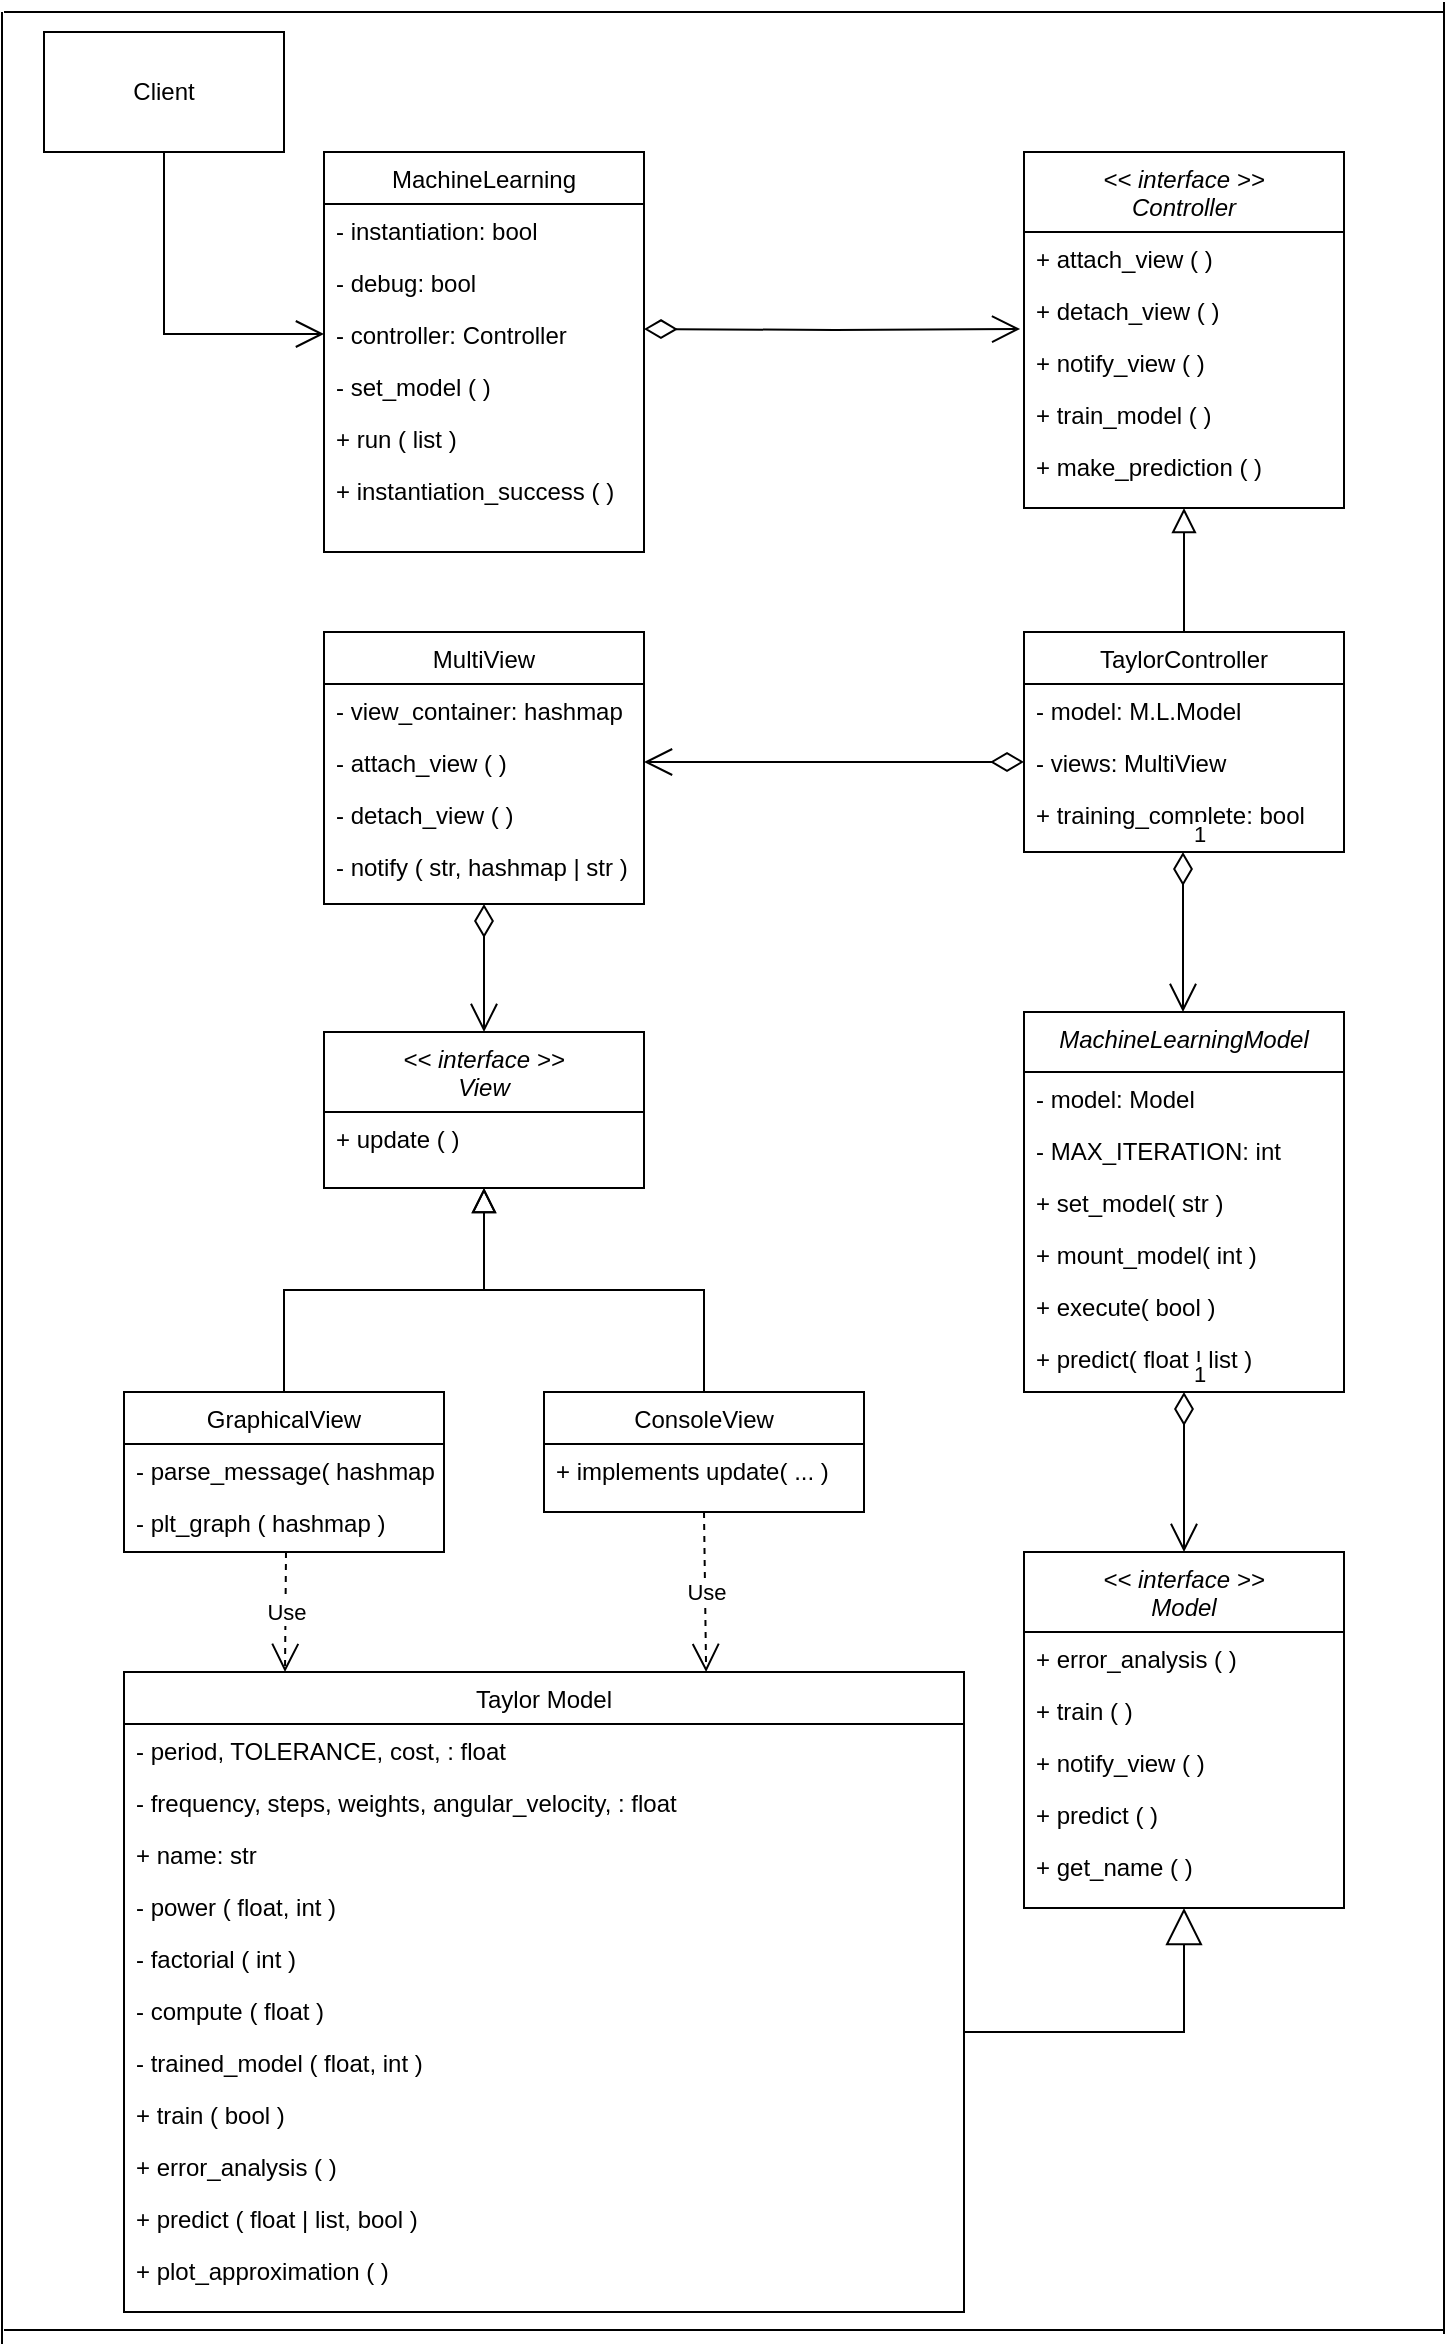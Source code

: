 <mxfile version="24.7.17">
  <diagram id="C5RBs43oDa-KdzZeNtuy" name="Page-1">
    <mxGraphModel dx="2055" dy="864" grid="1" gridSize="10" guides="1" tooltips="1" connect="1" arrows="1" fold="1" page="1" pageScale="1" pageWidth="827" pageHeight="1169" math="0" shadow="0">
      <root>
        <mxCell id="WIyWlLk6GJQsqaUBKTNV-0" />
        <mxCell id="WIyWlLk6GJQsqaUBKTNV-1" parent="WIyWlLk6GJQsqaUBKTNV-0" />
        <mxCell id="zkfFHV4jXpPFQw0GAbJ--0" value="&lt;&lt; interface &gt;&gt;&#xa;Controller" style="swimlane;fontStyle=2;align=center;verticalAlign=top;childLayout=stackLayout;horizontal=1;startSize=40;horizontalStack=0;resizeParent=1;resizeLast=0;collapsible=1;marginBottom=0;rounded=0;shadow=0;strokeWidth=1;" parent="WIyWlLk6GJQsqaUBKTNV-1" vertex="1">
          <mxGeometry x="510" y="80" width="160" height="178" as="geometry">
            <mxRectangle x="230" y="140" width="160" height="26" as="alternateBounds" />
          </mxGeometry>
        </mxCell>
        <mxCell id="zkfFHV4jXpPFQw0GAbJ--1" value="+ attach_view ( )&#xa;" style="text;align=left;verticalAlign=top;spacingLeft=4;spacingRight=4;overflow=hidden;rotatable=0;points=[[0,0.5],[1,0.5]];portConstraint=eastwest;" parent="zkfFHV4jXpPFQw0GAbJ--0" vertex="1">
          <mxGeometry y="40" width="160" height="26" as="geometry" />
        </mxCell>
        <mxCell id="zkfFHV4jXpPFQw0GAbJ--2" value="+ detach_view ( )" style="text;align=left;verticalAlign=top;spacingLeft=4;spacingRight=4;overflow=hidden;rotatable=0;points=[[0,0.5],[1,0.5]];portConstraint=eastwest;rounded=0;shadow=0;html=0;" parent="zkfFHV4jXpPFQw0GAbJ--0" vertex="1">
          <mxGeometry y="66" width="160" height="26" as="geometry" />
        </mxCell>
        <mxCell id="zkfFHV4jXpPFQw0GAbJ--3" value="+ notify_view ( )" style="text;align=left;verticalAlign=top;spacingLeft=4;spacingRight=4;overflow=hidden;rotatable=0;points=[[0,0.5],[1,0.5]];portConstraint=eastwest;rounded=0;shadow=0;html=0;" parent="zkfFHV4jXpPFQw0GAbJ--0" vertex="1">
          <mxGeometry y="92" width="160" height="26" as="geometry" />
        </mxCell>
        <mxCell id="zkfFHV4jXpPFQw0GAbJ--5" value="+ train_model ( )&#xa;" style="text;align=left;verticalAlign=top;spacingLeft=4;spacingRight=4;overflow=hidden;rotatable=0;points=[[0,0.5],[1,0.5]];portConstraint=eastwest;" parent="zkfFHV4jXpPFQw0GAbJ--0" vertex="1">
          <mxGeometry y="118" width="160" height="26" as="geometry" />
        </mxCell>
        <mxCell id="WZFEp4OY9KTwwm-41rgu-0" value="+ make_prediction ( )" style="text;align=left;verticalAlign=top;spacingLeft=4;spacingRight=4;overflow=hidden;rotatable=0;points=[[0,0.5],[1,0.5]];portConstraint=eastwest;" vertex="1" parent="zkfFHV4jXpPFQw0GAbJ--0">
          <mxGeometry y="144" width="160" height="26" as="geometry" />
        </mxCell>
        <mxCell id="zkfFHV4jXpPFQw0GAbJ--6" value="TaylorController" style="swimlane;fontStyle=0;align=center;verticalAlign=top;childLayout=stackLayout;horizontal=1;startSize=26;horizontalStack=0;resizeParent=1;resizeLast=0;collapsible=1;marginBottom=0;rounded=0;shadow=0;strokeWidth=1;" parent="WIyWlLk6GJQsqaUBKTNV-1" vertex="1">
          <mxGeometry x="510" y="320" width="160" height="110" as="geometry">
            <mxRectangle x="130" y="380" width="160" height="26" as="alternateBounds" />
          </mxGeometry>
        </mxCell>
        <mxCell id="zkfFHV4jXpPFQw0GAbJ--7" value="- model: M.L.Model" style="text;align=left;verticalAlign=top;spacingLeft=4;spacingRight=4;overflow=hidden;rotatable=0;points=[[0,0.5],[1,0.5]];portConstraint=eastwest;" parent="zkfFHV4jXpPFQw0GAbJ--6" vertex="1">
          <mxGeometry y="26" width="160" height="26" as="geometry" />
        </mxCell>
        <mxCell id="zkfFHV4jXpPFQw0GAbJ--8" value="- views: MultiView" style="text;align=left;verticalAlign=top;spacingLeft=4;spacingRight=4;overflow=hidden;rotatable=0;points=[[0,0.5],[1,0.5]];portConstraint=eastwest;rounded=0;shadow=0;html=0;" parent="zkfFHV4jXpPFQw0GAbJ--6" vertex="1">
          <mxGeometry y="52" width="160" height="26" as="geometry" />
        </mxCell>
        <mxCell id="WZFEp4OY9KTwwm-41rgu-18" value="+ training_complete: bool" style="text;align=left;verticalAlign=top;spacingLeft=4;spacingRight=4;overflow=hidden;rotatable=0;points=[[0,0.5],[1,0.5]];portConstraint=eastwest;rounded=0;shadow=0;html=0;" vertex="1" parent="zkfFHV4jXpPFQw0GAbJ--6">
          <mxGeometry y="78" width="160" height="26" as="geometry" />
        </mxCell>
        <mxCell id="zkfFHV4jXpPFQw0GAbJ--12" value="" style="endArrow=block;endSize=10;endFill=0;shadow=0;strokeWidth=1;rounded=0;curved=0;edgeStyle=elbowEdgeStyle;elbow=vertical;" parent="WIyWlLk6GJQsqaUBKTNV-1" source="zkfFHV4jXpPFQw0GAbJ--6" target="zkfFHV4jXpPFQw0GAbJ--0" edge="1">
          <mxGeometry width="160" relative="1" as="geometry">
            <mxPoint x="490" y="203" as="sourcePoint" />
            <mxPoint x="490" y="203" as="targetPoint" />
          </mxGeometry>
        </mxCell>
        <mxCell id="zkfFHV4jXpPFQw0GAbJ--17" value="MachineLearning" style="swimlane;fontStyle=0;align=center;verticalAlign=top;childLayout=stackLayout;horizontal=1;startSize=26;horizontalStack=0;resizeParent=1;resizeLast=0;collapsible=1;marginBottom=0;rounded=0;shadow=0;strokeWidth=1;" parent="WIyWlLk6GJQsqaUBKTNV-1" vertex="1">
          <mxGeometry x="160" y="80" width="160" height="200" as="geometry">
            <mxRectangle x="550" y="140" width="160" height="26" as="alternateBounds" />
          </mxGeometry>
        </mxCell>
        <mxCell id="zkfFHV4jXpPFQw0GAbJ--18" value="- instantiation: bool" style="text;align=left;verticalAlign=top;spacingLeft=4;spacingRight=4;overflow=hidden;rotatable=0;points=[[0,0.5],[1,0.5]];portConstraint=eastwest;" parent="zkfFHV4jXpPFQw0GAbJ--17" vertex="1">
          <mxGeometry y="26" width="160" height="26" as="geometry" />
        </mxCell>
        <mxCell id="zkfFHV4jXpPFQw0GAbJ--19" value="- debug: bool" style="text;align=left;verticalAlign=top;spacingLeft=4;spacingRight=4;overflow=hidden;rotatable=0;points=[[0,0.5],[1,0.5]];portConstraint=eastwest;rounded=0;shadow=0;html=0;" parent="zkfFHV4jXpPFQw0GAbJ--17" vertex="1">
          <mxGeometry y="52" width="160" height="26" as="geometry" />
        </mxCell>
        <mxCell id="WZFEp4OY9KTwwm-41rgu-67" value="- controller: Controller" style="text;align=left;verticalAlign=top;spacingLeft=4;spacingRight=4;overflow=hidden;rotatable=0;points=[[0,0.5],[1,0.5]];portConstraint=eastwest;rounded=0;shadow=0;html=0;" vertex="1" parent="zkfFHV4jXpPFQw0GAbJ--17">
          <mxGeometry y="78" width="160" height="26" as="geometry" />
        </mxCell>
        <mxCell id="zkfFHV4jXpPFQw0GAbJ--20" value="- set_model ( )" style="text;align=left;verticalAlign=top;spacingLeft=4;spacingRight=4;overflow=hidden;rotatable=0;points=[[0,0.5],[1,0.5]];portConstraint=eastwest;rounded=0;shadow=0;html=0;" parent="zkfFHV4jXpPFQw0GAbJ--17" vertex="1">
          <mxGeometry y="104" width="160" height="26" as="geometry" />
        </mxCell>
        <mxCell id="zkfFHV4jXpPFQw0GAbJ--21" value="+ run ( list )" style="text;align=left;verticalAlign=top;spacingLeft=4;spacingRight=4;overflow=hidden;rotatable=0;points=[[0,0.5],[1,0.5]];portConstraint=eastwest;rounded=0;shadow=0;html=0;" parent="zkfFHV4jXpPFQw0GAbJ--17" vertex="1">
          <mxGeometry y="130" width="160" height="26" as="geometry" />
        </mxCell>
        <mxCell id="zkfFHV4jXpPFQw0GAbJ--22" value="+ instantiation_success ( )" style="text;align=left;verticalAlign=top;spacingLeft=4;spacingRight=4;overflow=hidden;rotatable=0;points=[[0,0.5],[1,0.5]];portConstraint=eastwest;rounded=0;shadow=0;html=0;" parent="zkfFHV4jXpPFQw0GAbJ--17" vertex="1">
          <mxGeometry y="156" width="160" height="26" as="geometry" />
        </mxCell>
        <mxCell id="WZFEp4OY9KTwwm-41rgu-1" value="&lt;&lt; interface &gt;&gt;&#xa;View" style="swimlane;fontStyle=2;align=center;verticalAlign=top;childLayout=stackLayout;horizontal=1;startSize=40;horizontalStack=0;resizeParent=1;resizeLast=0;collapsible=1;marginBottom=0;rounded=0;shadow=0;strokeWidth=1;" vertex="1" parent="WIyWlLk6GJQsqaUBKTNV-1">
          <mxGeometry x="160" y="520" width="160" height="78" as="geometry">
            <mxRectangle x="230" y="140" width="160" height="26" as="alternateBounds" />
          </mxGeometry>
        </mxCell>
        <mxCell id="WZFEp4OY9KTwwm-41rgu-2" value="+ update ( )" style="text;align=left;verticalAlign=top;spacingLeft=4;spacingRight=4;overflow=hidden;rotatable=0;points=[[0,0.5],[1,0.5]];portConstraint=eastwest;" vertex="1" parent="WZFEp4OY9KTwwm-41rgu-1">
          <mxGeometry y="40" width="160" height="26" as="geometry" />
        </mxCell>
        <mxCell id="WZFEp4OY9KTwwm-41rgu-7" value="GraphicalView" style="swimlane;fontStyle=0;align=center;verticalAlign=top;childLayout=stackLayout;horizontal=1;startSize=26;horizontalStack=0;resizeParent=1;resizeLast=0;collapsible=1;marginBottom=0;rounded=0;shadow=0;strokeWidth=1;" vertex="1" parent="WIyWlLk6GJQsqaUBKTNV-1">
          <mxGeometry x="60" y="700" width="160" height="80" as="geometry">
            <mxRectangle x="130" y="380" width="160" height="26" as="alternateBounds" />
          </mxGeometry>
        </mxCell>
        <mxCell id="WZFEp4OY9KTwwm-41rgu-8" value="- parse_message( hashmap )" style="text;align=left;verticalAlign=top;spacingLeft=4;spacingRight=4;overflow=hidden;rotatable=0;points=[[0,0.5],[1,0.5]];portConstraint=eastwest;" vertex="1" parent="WZFEp4OY9KTwwm-41rgu-7">
          <mxGeometry y="26" width="160" height="26" as="geometry" />
        </mxCell>
        <mxCell id="WZFEp4OY9KTwwm-41rgu-9" value="- plt_graph ( hashmap )" style="text;align=left;verticalAlign=top;spacingLeft=4;spacingRight=4;overflow=hidden;rotatable=0;points=[[0,0.5],[1,0.5]];portConstraint=eastwest;rounded=0;shadow=0;html=0;" vertex="1" parent="WZFEp4OY9KTwwm-41rgu-7">
          <mxGeometry y="52" width="160" height="26" as="geometry" />
        </mxCell>
        <mxCell id="WZFEp4OY9KTwwm-41rgu-13" value="" style="endArrow=block;endSize=10;endFill=0;shadow=0;strokeWidth=1;rounded=0;curved=0;edgeStyle=elbowEdgeStyle;elbow=vertical;" edge="1" parent="WIyWlLk6GJQsqaUBKTNV-1" source="WZFEp4OY9KTwwm-41rgu-7" target="WZFEp4OY9KTwwm-41rgu-1">
          <mxGeometry width="160" relative="1" as="geometry">
            <mxPoint x="140" y="543" as="sourcePoint" />
            <mxPoint x="140" y="543" as="targetPoint" />
          </mxGeometry>
        </mxCell>
        <mxCell id="WZFEp4OY9KTwwm-41rgu-14" value="ConsoleView" style="swimlane;fontStyle=0;align=center;verticalAlign=top;childLayout=stackLayout;horizontal=1;startSize=26;horizontalStack=0;resizeParent=1;resizeLast=0;collapsible=1;marginBottom=0;rounded=0;shadow=0;strokeWidth=1;" vertex="1" parent="WIyWlLk6GJQsqaUBKTNV-1">
          <mxGeometry x="270" y="700" width="160" height="60" as="geometry">
            <mxRectangle x="340" y="380" width="170" height="26" as="alternateBounds" />
          </mxGeometry>
        </mxCell>
        <mxCell id="WZFEp4OY9KTwwm-41rgu-49" value="+ implements update( ... )" style="text;align=left;verticalAlign=top;spacingLeft=4;spacingRight=4;overflow=hidden;rotatable=0;points=[[0,0.5],[1,0.5]];portConstraint=eastwest;" vertex="1" parent="WZFEp4OY9KTwwm-41rgu-14">
          <mxGeometry y="26" width="160" height="26" as="geometry" />
        </mxCell>
        <mxCell id="WZFEp4OY9KTwwm-41rgu-17" value="" style="endArrow=block;endSize=10;endFill=0;shadow=0;strokeWidth=1;rounded=0;curved=0;edgeStyle=elbowEdgeStyle;elbow=vertical;" edge="1" parent="WIyWlLk6GJQsqaUBKTNV-1" target="WZFEp4OY9KTwwm-41rgu-1">
          <mxGeometry width="160" relative="1" as="geometry">
            <mxPoint x="350" y="700" as="sourcePoint" />
            <mxPoint x="250" y="611" as="targetPoint" />
          </mxGeometry>
        </mxCell>
        <mxCell id="WZFEp4OY9KTwwm-41rgu-25" value="Client" style="rounded=0;whiteSpace=wrap;html=1;" vertex="1" parent="WIyWlLk6GJQsqaUBKTNV-1">
          <mxGeometry x="20" y="20" width="120" height="60" as="geometry" />
        </mxCell>
        <mxCell id="WZFEp4OY9KTwwm-41rgu-29" value="" style="endArrow=open;endFill=1;endSize=12;html=1;rounded=0;exitX=0.5;exitY=1;exitDx=0;exitDy=0;entryX=0;entryY=0.5;entryDx=0;entryDy=0;" edge="1" parent="WIyWlLk6GJQsqaUBKTNV-1" source="WZFEp4OY9KTwwm-41rgu-25" target="WZFEp4OY9KTwwm-41rgu-67">
          <mxGeometry width="160" relative="1" as="geometry">
            <mxPoint x="40" y="110" as="sourcePoint" />
            <mxPoint x="120" y="111.5" as="targetPoint" />
            <Array as="points">
              <mxPoint x="80" y="171" />
            </Array>
          </mxGeometry>
        </mxCell>
        <mxCell id="WZFEp4OY9KTwwm-41rgu-30" value="&lt;&lt; interface &gt;&gt;&#xa;Model" style="swimlane;fontStyle=2;align=center;verticalAlign=top;childLayout=stackLayout;horizontal=1;startSize=40;horizontalStack=0;resizeParent=1;resizeLast=0;collapsible=1;marginBottom=0;rounded=0;shadow=0;strokeWidth=1;" vertex="1" parent="WIyWlLk6GJQsqaUBKTNV-1">
          <mxGeometry x="510" y="780" width="160" height="178" as="geometry">
            <mxRectangle x="230" y="140" width="160" height="26" as="alternateBounds" />
          </mxGeometry>
        </mxCell>
        <mxCell id="WZFEp4OY9KTwwm-41rgu-31" value="+ error_analysis ( )" style="text;align=left;verticalAlign=top;spacingLeft=4;spacingRight=4;overflow=hidden;rotatable=0;points=[[0,0.5],[1,0.5]];portConstraint=eastwest;" vertex="1" parent="WZFEp4OY9KTwwm-41rgu-30">
          <mxGeometry y="40" width="160" height="26" as="geometry" />
        </mxCell>
        <mxCell id="WZFEp4OY9KTwwm-41rgu-32" value="+ train ( )" style="text;align=left;verticalAlign=top;spacingLeft=4;spacingRight=4;overflow=hidden;rotatable=0;points=[[0,0.5],[1,0.5]];portConstraint=eastwest;rounded=0;shadow=0;html=0;" vertex="1" parent="WZFEp4OY9KTwwm-41rgu-30">
          <mxGeometry y="66" width="160" height="26" as="geometry" />
        </mxCell>
        <mxCell id="WZFEp4OY9KTwwm-41rgu-33" value="+ notify_view ( )" style="text;align=left;verticalAlign=top;spacingLeft=4;spacingRight=4;overflow=hidden;rotatable=0;points=[[0,0.5],[1,0.5]];portConstraint=eastwest;rounded=0;shadow=0;html=0;" vertex="1" parent="WZFEp4OY9KTwwm-41rgu-30">
          <mxGeometry y="92" width="160" height="26" as="geometry" />
        </mxCell>
        <mxCell id="WZFEp4OY9KTwwm-41rgu-34" value="+ predict ( )&#xa;" style="text;align=left;verticalAlign=top;spacingLeft=4;spacingRight=4;overflow=hidden;rotatable=0;points=[[0,0.5],[1,0.5]];portConstraint=eastwest;" vertex="1" parent="WZFEp4OY9KTwwm-41rgu-30">
          <mxGeometry y="118" width="160" height="26" as="geometry" />
        </mxCell>
        <mxCell id="WZFEp4OY9KTwwm-41rgu-35" value="+ get_name ( )" style="text;align=left;verticalAlign=top;spacingLeft=4;spacingRight=4;overflow=hidden;rotatable=0;points=[[0,0.5],[1,0.5]];portConstraint=eastwest;" vertex="1" parent="WZFEp4OY9KTwwm-41rgu-30">
          <mxGeometry y="144" width="160" height="26" as="geometry" />
        </mxCell>
        <mxCell id="WZFEp4OY9KTwwm-41rgu-36" value="Taylor Model" style="swimlane;fontStyle=0;align=center;verticalAlign=top;childLayout=stackLayout;horizontal=1;startSize=26;horizontalStack=0;resizeParent=1;resizeLast=0;collapsible=1;marginBottom=0;rounded=0;shadow=0;strokeWidth=1;" vertex="1" parent="WIyWlLk6GJQsqaUBKTNV-1">
          <mxGeometry x="60" y="840" width="420" height="320" as="geometry">
            <mxRectangle x="130" y="380" width="160" height="26" as="alternateBounds" />
          </mxGeometry>
        </mxCell>
        <mxCell id="WZFEp4OY9KTwwm-41rgu-37" value="- period, TOLERANCE, cost, : float" style="text;align=left;verticalAlign=top;spacingLeft=4;spacingRight=4;overflow=hidden;rotatable=0;points=[[0,0.5],[1,0.5]];portConstraint=eastwest;" vertex="1" parent="WZFEp4OY9KTwwm-41rgu-36">
          <mxGeometry y="26" width="420" height="26" as="geometry" />
        </mxCell>
        <mxCell id="WZFEp4OY9KTwwm-41rgu-38" value="- frequency, steps, weights, angular_velocity, : float" style="text;align=left;verticalAlign=top;spacingLeft=4;spacingRight=4;overflow=hidden;rotatable=0;points=[[0,0.5],[1,0.5]];portConstraint=eastwest;rounded=0;shadow=0;html=0;" vertex="1" parent="WZFEp4OY9KTwwm-41rgu-36">
          <mxGeometry y="52" width="420" height="26" as="geometry" />
        </mxCell>
        <mxCell id="WZFEp4OY9KTwwm-41rgu-41" value="+ name: str" style="text;align=left;verticalAlign=top;spacingLeft=4;spacingRight=4;overflow=hidden;rotatable=0;points=[[0,0.5],[1,0.5]];portConstraint=eastwest;" vertex="1" parent="WZFEp4OY9KTwwm-41rgu-36">
          <mxGeometry y="78" width="420" height="26" as="geometry" />
        </mxCell>
        <mxCell id="WZFEp4OY9KTwwm-41rgu-68" value="- power ( float, int )" style="text;align=left;verticalAlign=top;spacingLeft=4;spacingRight=4;overflow=hidden;rotatable=0;points=[[0,0.5],[1,0.5]];portConstraint=eastwest;" vertex="1" parent="WZFEp4OY9KTwwm-41rgu-36">
          <mxGeometry y="104" width="420" height="26" as="geometry" />
        </mxCell>
        <mxCell id="WZFEp4OY9KTwwm-41rgu-69" value="- factorial ( int )" style="text;align=left;verticalAlign=top;spacingLeft=4;spacingRight=4;overflow=hidden;rotatable=0;points=[[0,0.5],[1,0.5]];portConstraint=eastwest;" vertex="1" parent="WZFEp4OY9KTwwm-41rgu-36">
          <mxGeometry y="130" width="420" height="26" as="geometry" />
        </mxCell>
        <mxCell id="WZFEp4OY9KTwwm-41rgu-70" value="- compute ( float )" style="text;align=left;verticalAlign=top;spacingLeft=4;spacingRight=4;overflow=hidden;rotatable=0;points=[[0,0.5],[1,0.5]];portConstraint=eastwest;" vertex="1" parent="WZFEp4OY9KTwwm-41rgu-36">
          <mxGeometry y="156" width="420" height="26" as="geometry" />
        </mxCell>
        <mxCell id="WZFEp4OY9KTwwm-41rgu-71" value="- trained_model ( float, int )" style="text;align=left;verticalAlign=top;spacingLeft=4;spacingRight=4;overflow=hidden;rotatable=0;points=[[0,0.5],[1,0.5]];portConstraint=eastwest;" vertex="1" parent="WZFEp4OY9KTwwm-41rgu-36">
          <mxGeometry y="182" width="420" height="26" as="geometry" />
        </mxCell>
        <mxCell id="WZFEp4OY9KTwwm-41rgu-72" value="+ train ( bool )" style="text;align=left;verticalAlign=top;spacingLeft=4;spacingRight=4;overflow=hidden;rotatable=0;points=[[0,0.5],[1,0.5]];portConstraint=eastwest;" vertex="1" parent="WZFEp4OY9KTwwm-41rgu-36">
          <mxGeometry y="208" width="420" height="26" as="geometry" />
        </mxCell>
        <mxCell id="WZFEp4OY9KTwwm-41rgu-73" value="+ error_analysis ( )" style="text;align=left;verticalAlign=top;spacingLeft=4;spacingRight=4;overflow=hidden;rotatable=0;points=[[0,0.5],[1,0.5]];portConstraint=eastwest;" vertex="1" parent="WZFEp4OY9KTwwm-41rgu-36">
          <mxGeometry y="234" width="420" height="26" as="geometry" />
        </mxCell>
        <mxCell id="WZFEp4OY9KTwwm-41rgu-74" value="+ predict ( float | list, bool )" style="text;align=left;verticalAlign=top;spacingLeft=4;spacingRight=4;overflow=hidden;rotatable=0;points=[[0,0.5],[1,0.5]];portConstraint=eastwest;" vertex="1" parent="WZFEp4OY9KTwwm-41rgu-36">
          <mxGeometry y="260" width="420" height="26" as="geometry" />
        </mxCell>
        <mxCell id="WZFEp4OY9KTwwm-41rgu-75" value="+ plot_approximation ( )" style="text;align=left;verticalAlign=top;spacingLeft=4;spacingRight=4;overflow=hidden;rotatable=0;points=[[0,0.5],[1,0.5]];portConstraint=eastwest;" vertex="1" parent="WZFEp4OY9KTwwm-41rgu-36">
          <mxGeometry y="286" width="420" height="26" as="geometry" />
        </mxCell>
        <mxCell id="WZFEp4OY9KTwwm-41rgu-50" value="MultiView" style="swimlane;fontStyle=0;align=center;verticalAlign=top;childLayout=stackLayout;horizontal=1;startSize=26;horizontalStack=0;resizeParent=1;resizeLast=0;collapsible=1;marginBottom=0;rounded=0;shadow=0;strokeWidth=1;" vertex="1" parent="WIyWlLk6GJQsqaUBKTNV-1">
          <mxGeometry x="160" y="320" width="160" height="136" as="geometry">
            <mxRectangle x="550" y="140" width="160" height="26" as="alternateBounds" />
          </mxGeometry>
        </mxCell>
        <mxCell id="WZFEp4OY9KTwwm-41rgu-51" value="- view_container: hashmap" style="text;align=left;verticalAlign=top;spacingLeft=4;spacingRight=4;overflow=hidden;rotatable=0;points=[[0,0.5],[1,0.5]];portConstraint=eastwest;" vertex="1" parent="WZFEp4OY9KTwwm-41rgu-50">
          <mxGeometry y="26" width="160" height="26" as="geometry" />
        </mxCell>
        <mxCell id="WZFEp4OY9KTwwm-41rgu-52" value="- attach_view ( )" style="text;align=left;verticalAlign=top;spacingLeft=4;spacingRight=4;overflow=hidden;rotatable=0;points=[[0,0.5],[1,0.5]];portConstraint=eastwest;rounded=0;shadow=0;html=0;" vertex="1" parent="WZFEp4OY9KTwwm-41rgu-50">
          <mxGeometry y="52" width="160" height="26" as="geometry" />
        </mxCell>
        <mxCell id="WZFEp4OY9KTwwm-41rgu-53" value="- detach_view ( )" style="text;align=left;verticalAlign=top;spacingLeft=4;spacingRight=4;overflow=hidden;rotatable=0;points=[[0,0.5],[1,0.5]];portConstraint=eastwest;rounded=0;shadow=0;html=0;" vertex="1" parent="WZFEp4OY9KTwwm-41rgu-50">
          <mxGeometry y="78" width="160" height="26" as="geometry" />
        </mxCell>
        <mxCell id="WZFEp4OY9KTwwm-41rgu-54" value="- notify ( str, hashmap | str )" style="text;align=left;verticalAlign=top;spacingLeft=4;spacingRight=4;overflow=hidden;rotatable=0;points=[[0,0.5],[1,0.5]];portConstraint=eastwest;rounded=0;shadow=0;html=0;" vertex="1" parent="WZFEp4OY9KTwwm-41rgu-50">
          <mxGeometry y="104" width="160" height="26" as="geometry" />
        </mxCell>
        <mxCell id="WZFEp4OY9KTwwm-41rgu-56" value="" style="endArrow=open;html=1;endSize=12;startArrow=diamondThin;startSize=14;startFill=0;edgeStyle=orthogonalEdgeStyle;rounded=0;entryX=0.5;entryY=0;entryDx=0;entryDy=0;exitX=0.5;exitY=1;exitDx=0;exitDy=0;" edge="1" parent="WIyWlLk6GJQsqaUBKTNV-1" source="WZFEp4OY9KTwwm-41rgu-50" target="WZFEp4OY9KTwwm-41rgu-1">
          <mxGeometry relative="1" as="geometry">
            <mxPoint x="110" y="280" as="sourcePoint" />
            <mxPoint x="60" y="338" as="targetPoint" />
          </mxGeometry>
        </mxCell>
        <mxCell id="WZFEp4OY9KTwwm-41rgu-63" value="" style="endArrow=open;html=1;endSize=12;startArrow=diamondThin;startSize=14;startFill=0;edgeStyle=orthogonalEdgeStyle;rounded=0;entryX=-0.012;entryY=0.865;entryDx=0;entryDy=0;entryPerimeter=0;" edge="1" parent="WIyWlLk6GJQsqaUBKTNV-1" target="zkfFHV4jXpPFQw0GAbJ--2">
          <mxGeometry x="-0.002" relative="1" as="geometry">
            <mxPoint x="320" y="168.5" as="sourcePoint" />
            <mxPoint x="480" y="168.5" as="targetPoint" />
            <mxPoint as="offset" />
          </mxGeometry>
        </mxCell>
        <mxCell id="WZFEp4OY9KTwwm-41rgu-66" value="" style="endArrow=open;html=1;endSize=12;startArrow=diamondThin;startSize=14;startFill=0;edgeStyle=orthogonalEdgeStyle;align=left;verticalAlign=bottom;rounded=0;exitX=0;exitY=0.5;exitDx=0;exitDy=0;entryX=1;entryY=0.5;entryDx=0;entryDy=0;" edge="1" parent="WIyWlLk6GJQsqaUBKTNV-1" source="zkfFHV4jXpPFQw0GAbJ--8" target="WZFEp4OY9KTwwm-41rgu-52">
          <mxGeometry x="-1" y="3" relative="1" as="geometry">
            <mxPoint x="390" y="456" as="sourcePoint" />
            <mxPoint x="550" y="456" as="targetPoint" />
          </mxGeometry>
        </mxCell>
        <mxCell id="WZFEp4OY9KTwwm-41rgu-76" value="" style="endArrow=block;endSize=16;endFill=0;html=1;rounded=0;entryX=0.5;entryY=1;entryDx=0;entryDy=0;exitX=1;exitY=0.5;exitDx=0;exitDy=0;" edge="1" parent="WIyWlLk6GJQsqaUBKTNV-1" target="WZFEp4OY9KTwwm-41rgu-30">
          <mxGeometry width="160" relative="1" as="geometry">
            <mxPoint x="480" y="1020" as="sourcePoint" />
            <mxPoint x="560" y="790" as="targetPoint" />
            <Array as="points">
              <mxPoint x="520" y="1020" />
              <mxPoint x="590" y="1020" />
            </Array>
          </mxGeometry>
        </mxCell>
        <mxCell id="WZFEp4OY9KTwwm-41rgu-77" value="MachineLearningModel" style="swimlane;fontStyle=2;align=center;verticalAlign=top;childLayout=stackLayout;horizontal=1;startSize=30;horizontalStack=0;resizeParent=1;resizeLast=0;collapsible=1;marginBottom=0;rounded=0;shadow=0;strokeWidth=1;" vertex="1" parent="WIyWlLk6GJQsqaUBKTNV-1">
          <mxGeometry x="510" y="510" width="160" height="190" as="geometry">
            <mxRectangle x="230" y="140" width="160" height="26" as="alternateBounds" />
          </mxGeometry>
        </mxCell>
        <mxCell id="WZFEp4OY9KTwwm-41rgu-78" value="- model: Model" style="text;align=left;verticalAlign=top;spacingLeft=4;spacingRight=4;overflow=hidden;rotatable=0;points=[[0,0.5],[1,0.5]];portConstraint=eastwest;" vertex="1" parent="WZFEp4OY9KTwwm-41rgu-77">
          <mxGeometry y="30" width="160" height="26" as="geometry" />
        </mxCell>
        <mxCell id="WZFEp4OY9KTwwm-41rgu-79" value="- MAX_ITERATION: int" style="text;align=left;verticalAlign=top;spacingLeft=4;spacingRight=4;overflow=hidden;rotatable=0;points=[[0,0.5],[1,0.5]];portConstraint=eastwest;rounded=0;shadow=0;html=0;" vertex="1" parent="WZFEp4OY9KTwwm-41rgu-77">
          <mxGeometry y="56" width="160" height="26" as="geometry" />
        </mxCell>
        <mxCell id="WZFEp4OY9KTwwm-41rgu-80" value="+ set_model( str )" style="text;align=left;verticalAlign=top;spacingLeft=4;spacingRight=4;overflow=hidden;rotatable=0;points=[[0,0.5],[1,0.5]];portConstraint=eastwest;rounded=0;shadow=0;html=0;" vertex="1" parent="WZFEp4OY9KTwwm-41rgu-77">
          <mxGeometry y="82" width="160" height="26" as="geometry" />
        </mxCell>
        <mxCell id="WZFEp4OY9KTwwm-41rgu-81" value="+ mount_model( int )" style="text;align=left;verticalAlign=top;spacingLeft=4;spacingRight=4;overflow=hidden;rotatable=0;points=[[0,0.5],[1,0.5]];portConstraint=eastwest;" vertex="1" parent="WZFEp4OY9KTwwm-41rgu-77">
          <mxGeometry y="108" width="160" height="26" as="geometry" />
        </mxCell>
        <mxCell id="WZFEp4OY9KTwwm-41rgu-82" value="+ execute( bool )" style="text;align=left;verticalAlign=top;spacingLeft=4;spacingRight=4;overflow=hidden;rotatable=0;points=[[0,0.5],[1,0.5]];portConstraint=eastwest;" vertex="1" parent="WZFEp4OY9KTwwm-41rgu-77">
          <mxGeometry y="134" width="160" height="26" as="geometry" />
        </mxCell>
        <mxCell id="WZFEp4OY9KTwwm-41rgu-83" value="+ predict( float | list )" style="text;align=left;verticalAlign=top;spacingLeft=4;spacingRight=4;overflow=hidden;rotatable=0;points=[[0,0.5],[1,0.5]];portConstraint=eastwest;" vertex="1" parent="WZFEp4OY9KTwwm-41rgu-77">
          <mxGeometry y="160" width="160" height="26" as="geometry" />
        </mxCell>
        <mxCell id="WZFEp4OY9KTwwm-41rgu-84" value="1" style="endArrow=open;html=1;endSize=12;startArrow=diamondThin;startSize=14;startFill=0;edgeStyle=orthogonalEdgeStyle;align=left;verticalAlign=bottom;rounded=0;exitX=0.5;exitY=1;exitDx=0;exitDy=0;entryX=0.5;entryY=0;entryDx=0;entryDy=0;" edge="1" parent="WIyWlLk6GJQsqaUBKTNV-1" source="WZFEp4OY9KTwwm-41rgu-77" target="WZFEp4OY9KTwwm-41rgu-30">
          <mxGeometry x="-1" y="3" relative="1" as="geometry">
            <mxPoint x="310" y="790" as="sourcePoint" />
            <mxPoint x="470" y="790" as="targetPoint" />
          </mxGeometry>
        </mxCell>
        <mxCell id="WZFEp4OY9KTwwm-41rgu-85" value="1" style="endArrow=open;html=1;endSize=12;startArrow=diamondThin;startSize=14;startFill=0;edgeStyle=orthogonalEdgeStyle;align=left;verticalAlign=bottom;rounded=0;exitX=0.5;exitY=1;exitDx=0;exitDy=0;entryX=0.5;entryY=0;entryDx=0;entryDy=0;" edge="1" parent="WIyWlLk6GJQsqaUBKTNV-1">
          <mxGeometry x="-1" y="3" relative="1" as="geometry">
            <mxPoint x="589.5" y="430" as="sourcePoint" />
            <mxPoint x="589.5" y="510" as="targetPoint" />
          </mxGeometry>
        </mxCell>
        <mxCell id="WZFEp4OY9KTwwm-41rgu-86" value="Use" style="endArrow=open;endSize=12;dashed=1;html=1;rounded=0;exitX=0.5;exitY=1;exitDx=0;exitDy=0;entryX=0.693;entryY=0;entryDx=0;entryDy=0;entryPerimeter=0;" edge="1" parent="WIyWlLk6GJQsqaUBKTNV-1" source="WZFEp4OY9KTwwm-41rgu-14" target="WZFEp4OY9KTwwm-41rgu-36">
          <mxGeometry width="160" relative="1" as="geometry">
            <mxPoint x="330" y="800" as="sourcePoint" />
            <mxPoint x="350" y="830" as="targetPoint" />
          </mxGeometry>
        </mxCell>
        <mxCell id="WZFEp4OY9KTwwm-41rgu-87" value="Use" style="endArrow=open;endSize=12;dashed=1;html=1;rounded=0;entryX=0.693;entryY=0;entryDx=0;entryDy=0;entryPerimeter=0;" edge="1" parent="WIyWlLk6GJQsqaUBKTNV-1">
          <mxGeometry width="160" relative="1" as="geometry">
            <mxPoint x="141" y="780" as="sourcePoint" />
            <mxPoint x="140.5" y="840" as="targetPoint" />
          </mxGeometry>
        </mxCell>
        <mxCell id="WZFEp4OY9KTwwm-41rgu-88" value="" style="endArrow=none;html=1;rounded=0;" edge="1" parent="WIyWlLk6GJQsqaUBKTNV-1">
          <mxGeometry width="50" height="50" relative="1" as="geometry">
            <mxPoint x="720" y="1171" as="sourcePoint" />
            <mxPoint x="720" y="5" as="targetPoint" />
          </mxGeometry>
        </mxCell>
        <mxCell id="WZFEp4OY9KTwwm-41rgu-89" value="" style="endArrow=none;html=1;rounded=0;" edge="1" parent="WIyWlLk6GJQsqaUBKTNV-1">
          <mxGeometry width="50" height="50" relative="1" as="geometry">
            <mxPoint x="-1" y="1176" as="sourcePoint" />
            <mxPoint x="-1" y="10" as="targetPoint" />
          </mxGeometry>
        </mxCell>
        <mxCell id="WZFEp4OY9KTwwm-41rgu-90" value="" style="endArrow=none;html=1;rounded=0;" edge="1" parent="WIyWlLk6GJQsqaUBKTNV-1">
          <mxGeometry width="50" height="50" relative="1" as="geometry">
            <mxPoint y="10" as="sourcePoint" />
            <mxPoint x="720" y="10" as="targetPoint" />
          </mxGeometry>
        </mxCell>
        <mxCell id="WZFEp4OY9KTwwm-41rgu-91" value="" style="endArrow=none;html=1;rounded=0;" edge="1" parent="WIyWlLk6GJQsqaUBKTNV-1">
          <mxGeometry width="50" height="50" relative="1" as="geometry">
            <mxPoint y="1169" as="sourcePoint" />
            <mxPoint x="720" y="1169" as="targetPoint" />
          </mxGeometry>
        </mxCell>
      </root>
    </mxGraphModel>
  </diagram>
</mxfile>
